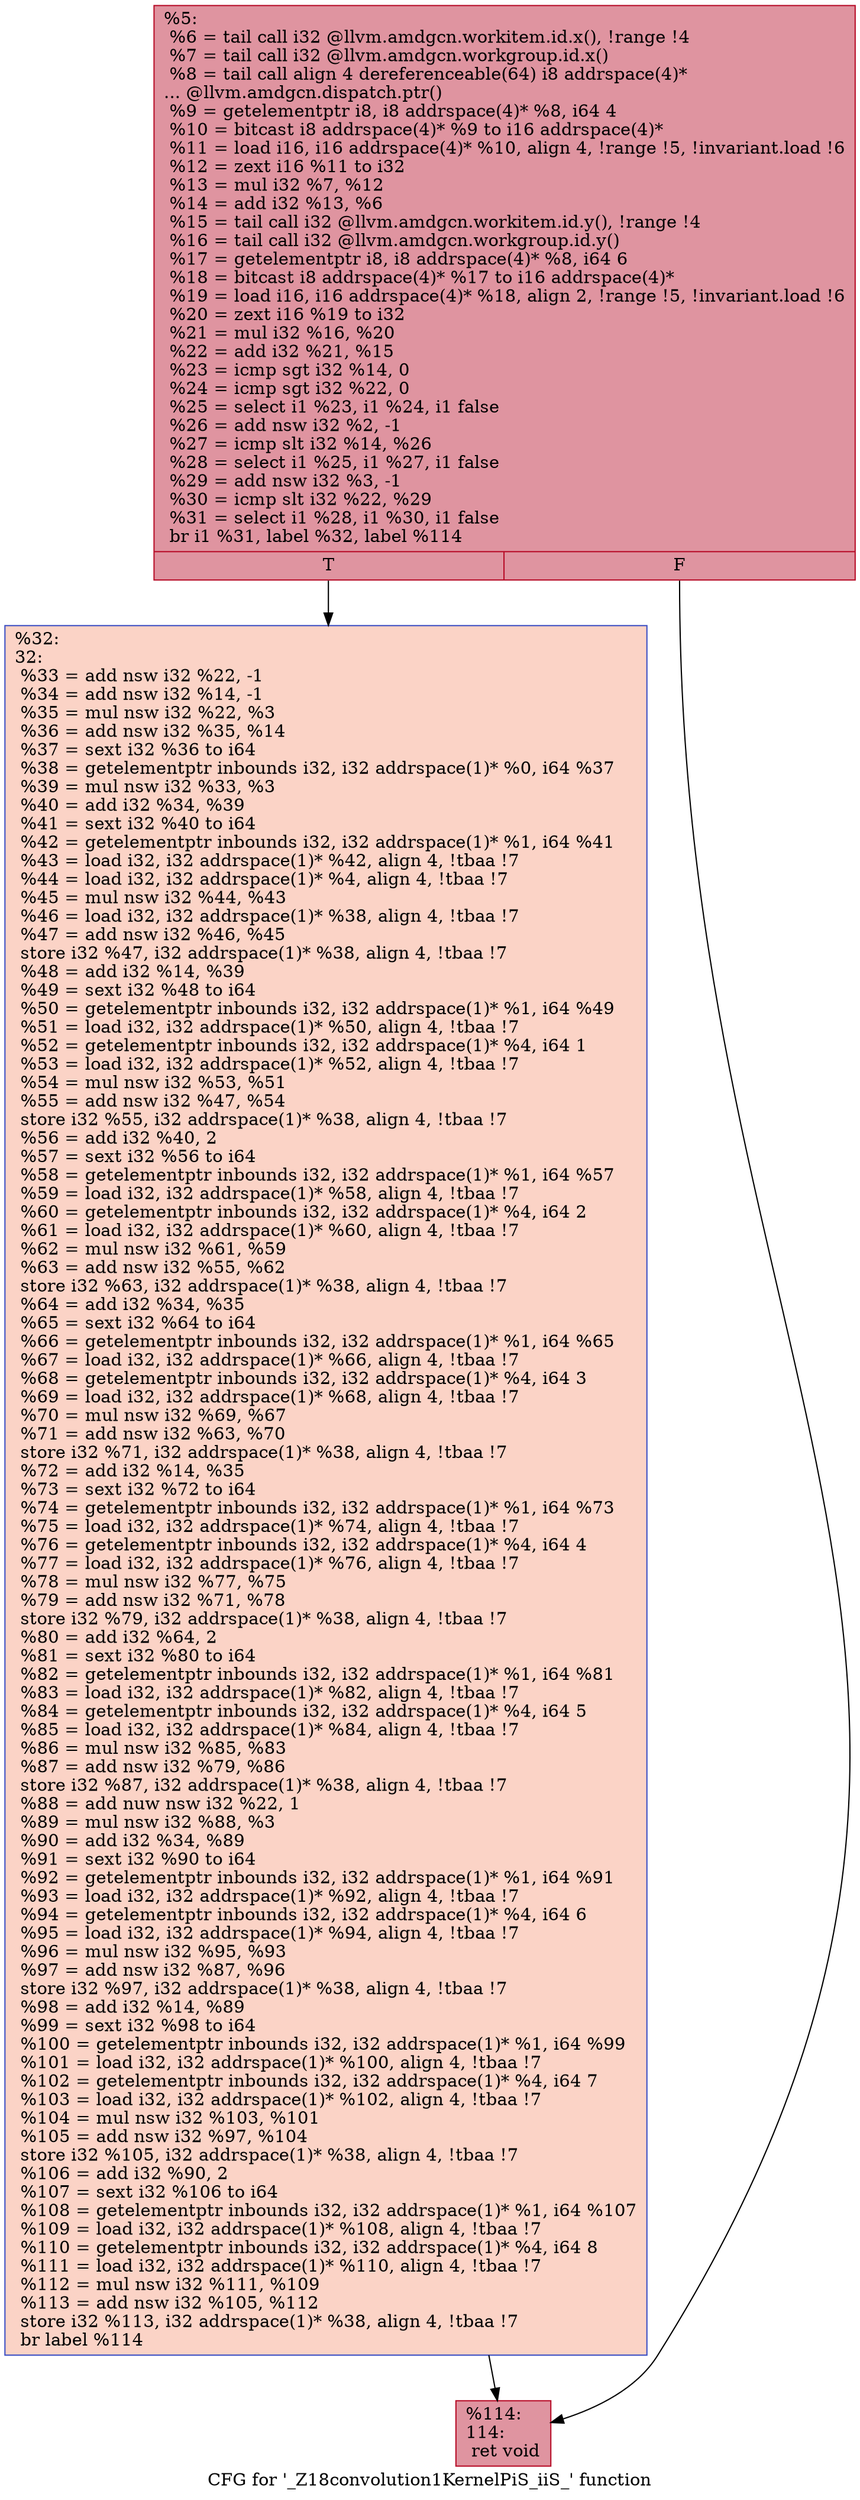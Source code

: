 digraph "CFG for '_Z18convolution1KernelPiS_iiS_' function" {
	label="CFG for '_Z18convolution1KernelPiS_iiS_' function";

	Node0x47cb300 [shape=record,color="#b70d28ff", style=filled, fillcolor="#b70d2870",label="{%5:\l  %6 = tail call i32 @llvm.amdgcn.workitem.id.x(), !range !4\l  %7 = tail call i32 @llvm.amdgcn.workgroup.id.x()\l  %8 = tail call align 4 dereferenceable(64) i8 addrspace(4)*\l... @llvm.amdgcn.dispatch.ptr()\l  %9 = getelementptr i8, i8 addrspace(4)* %8, i64 4\l  %10 = bitcast i8 addrspace(4)* %9 to i16 addrspace(4)*\l  %11 = load i16, i16 addrspace(4)* %10, align 4, !range !5, !invariant.load !6\l  %12 = zext i16 %11 to i32\l  %13 = mul i32 %7, %12\l  %14 = add i32 %13, %6\l  %15 = tail call i32 @llvm.amdgcn.workitem.id.y(), !range !4\l  %16 = tail call i32 @llvm.amdgcn.workgroup.id.y()\l  %17 = getelementptr i8, i8 addrspace(4)* %8, i64 6\l  %18 = bitcast i8 addrspace(4)* %17 to i16 addrspace(4)*\l  %19 = load i16, i16 addrspace(4)* %18, align 2, !range !5, !invariant.load !6\l  %20 = zext i16 %19 to i32\l  %21 = mul i32 %16, %20\l  %22 = add i32 %21, %15\l  %23 = icmp sgt i32 %14, 0\l  %24 = icmp sgt i32 %22, 0\l  %25 = select i1 %23, i1 %24, i1 false\l  %26 = add nsw i32 %2, -1\l  %27 = icmp slt i32 %14, %26\l  %28 = select i1 %25, i1 %27, i1 false\l  %29 = add nsw i32 %3, -1\l  %30 = icmp slt i32 %22, %29\l  %31 = select i1 %28, i1 %30, i1 false\l  br i1 %31, label %32, label %114\l|{<s0>T|<s1>F}}"];
	Node0x47cb300:s0 -> Node0x47cf160;
	Node0x47cb300:s1 -> Node0x47cf1f0;
	Node0x47cf160 [shape=record,color="#3d50c3ff", style=filled, fillcolor="#f59c7d70",label="{%32:\l32:                                               \l  %33 = add nsw i32 %22, -1\l  %34 = add nsw i32 %14, -1\l  %35 = mul nsw i32 %22, %3\l  %36 = add nsw i32 %35, %14\l  %37 = sext i32 %36 to i64\l  %38 = getelementptr inbounds i32, i32 addrspace(1)* %0, i64 %37\l  %39 = mul nsw i32 %33, %3\l  %40 = add i32 %34, %39\l  %41 = sext i32 %40 to i64\l  %42 = getelementptr inbounds i32, i32 addrspace(1)* %1, i64 %41\l  %43 = load i32, i32 addrspace(1)* %42, align 4, !tbaa !7\l  %44 = load i32, i32 addrspace(1)* %4, align 4, !tbaa !7\l  %45 = mul nsw i32 %44, %43\l  %46 = load i32, i32 addrspace(1)* %38, align 4, !tbaa !7\l  %47 = add nsw i32 %46, %45\l  store i32 %47, i32 addrspace(1)* %38, align 4, !tbaa !7\l  %48 = add i32 %14, %39\l  %49 = sext i32 %48 to i64\l  %50 = getelementptr inbounds i32, i32 addrspace(1)* %1, i64 %49\l  %51 = load i32, i32 addrspace(1)* %50, align 4, !tbaa !7\l  %52 = getelementptr inbounds i32, i32 addrspace(1)* %4, i64 1\l  %53 = load i32, i32 addrspace(1)* %52, align 4, !tbaa !7\l  %54 = mul nsw i32 %53, %51\l  %55 = add nsw i32 %47, %54\l  store i32 %55, i32 addrspace(1)* %38, align 4, !tbaa !7\l  %56 = add i32 %40, 2\l  %57 = sext i32 %56 to i64\l  %58 = getelementptr inbounds i32, i32 addrspace(1)* %1, i64 %57\l  %59 = load i32, i32 addrspace(1)* %58, align 4, !tbaa !7\l  %60 = getelementptr inbounds i32, i32 addrspace(1)* %4, i64 2\l  %61 = load i32, i32 addrspace(1)* %60, align 4, !tbaa !7\l  %62 = mul nsw i32 %61, %59\l  %63 = add nsw i32 %55, %62\l  store i32 %63, i32 addrspace(1)* %38, align 4, !tbaa !7\l  %64 = add i32 %34, %35\l  %65 = sext i32 %64 to i64\l  %66 = getelementptr inbounds i32, i32 addrspace(1)* %1, i64 %65\l  %67 = load i32, i32 addrspace(1)* %66, align 4, !tbaa !7\l  %68 = getelementptr inbounds i32, i32 addrspace(1)* %4, i64 3\l  %69 = load i32, i32 addrspace(1)* %68, align 4, !tbaa !7\l  %70 = mul nsw i32 %69, %67\l  %71 = add nsw i32 %63, %70\l  store i32 %71, i32 addrspace(1)* %38, align 4, !tbaa !7\l  %72 = add i32 %14, %35\l  %73 = sext i32 %72 to i64\l  %74 = getelementptr inbounds i32, i32 addrspace(1)* %1, i64 %73\l  %75 = load i32, i32 addrspace(1)* %74, align 4, !tbaa !7\l  %76 = getelementptr inbounds i32, i32 addrspace(1)* %4, i64 4\l  %77 = load i32, i32 addrspace(1)* %76, align 4, !tbaa !7\l  %78 = mul nsw i32 %77, %75\l  %79 = add nsw i32 %71, %78\l  store i32 %79, i32 addrspace(1)* %38, align 4, !tbaa !7\l  %80 = add i32 %64, 2\l  %81 = sext i32 %80 to i64\l  %82 = getelementptr inbounds i32, i32 addrspace(1)* %1, i64 %81\l  %83 = load i32, i32 addrspace(1)* %82, align 4, !tbaa !7\l  %84 = getelementptr inbounds i32, i32 addrspace(1)* %4, i64 5\l  %85 = load i32, i32 addrspace(1)* %84, align 4, !tbaa !7\l  %86 = mul nsw i32 %85, %83\l  %87 = add nsw i32 %79, %86\l  store i32 %87, i32 addrspace(1)* %38, align 4, !tbaa !7\l  %88 = add nuw nsw i32 %22, 1\l  %89 = mul nsw i32 %88, %3\l  %90 = add i32 %34, %89\l  %91 = sext i32 %90 to i64\l  %92 = getelementptr inbounds i32, i32 addrspace(1)* %1, i64 %91\l  %93 = load i32, i32 addrspace(1)* %92, align 4, !tbaa !7\l  %94 = getelementptr inbounds i32, i32 addrspace(1)* %4, i64 6\l  %95 = load i32, i32 addrspace(1)* %94, align 4, !tbaa !7\l  %96 = mul nsw i32 %95, %93\l  %97 = add nsw i32 %87, %96\l  store i32 %97, i32 addrspace(1)* %38, align 4, !tbaa !7\l  %98 = add i32 %14, %89\l  %99 = sext i32 %98 to i64\l  %100 = getelementptr inbounds i32, i32 addrspace(1)* %1, i64 %99\l  %101 = load i32, i32 addrspace(1)* %100, align 4, !tbaa !7\l  %102 = getelementptr inbounds i32, i32 addrspace(1)* %4, i64 7\l  %103 = load i32, i32 addrspace(1)* %102, align 4, !tbaa !7\l  %104 = mul nsw i32 %103, %101\l  %105 = add nsw i32 %97, %104\l  store i32 %105, i32 addrspace(1)* %38, align 4, !tbaa !7\l  %106 = add i32 %90, 2\l  %107 = sext i32 %106 to i64\l  %108 = getelementptr inbounds i32, i32 addrspace(1)* %1, i64 %107\l  %109 = load i32, i32 addrspace(1)* %108, align 4, !tbaa !7\l  %110 = getelementptr inbounds i32, i32 addrspace(1)* %4, i64 8\l  %111 = load i32, i32 addrspace(1)* %110, align 4, !tbaa !7\l  %112 = mul nsw i32 %111, %109\l  %113 = add nsw i32 %105, %112\l  store i32 %113, i32 addrspace(1)* %38, align 4, !tbaa !7\l  br label %114\l}"];
	Node0x47cf160 -> Node0x47cf1f0;
	Node0x47cf1f0 [shape=record,color="#b70d28ff", style=filled, fillcolor="#b70d2870",label="{%114:\l114:                                              \l  ret void\l}"];
}
